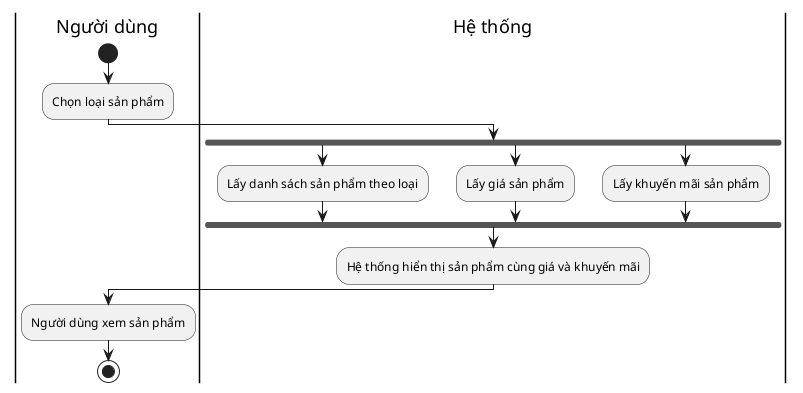 @startuml
|Người dùng|
start
:Chọn loại sản phẩm;

|Hệ thống|
fork
  :Lấy danh sách sản phẩm theo loại;
fork again
  :Lấy giá sản phẩm;
fork again
  :Lấy khuyến mãi sản phẩm;
end fork

:Hệ thống hiển thị sản phẩm cùng giá và khuyến mãi;

|Người dùng|
:Người dùng xem sản phẩm;
stop
@enduml
